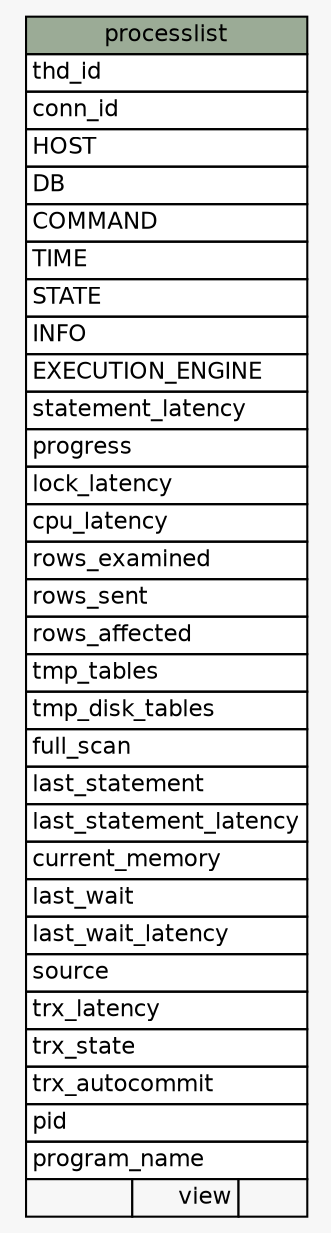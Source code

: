 // dot 7.1.0 on Windows 11 10.0
// SchemaSpy rev 590
digraph "processlist" {
  graph [
    rankdir="RL"
    bgcolor="#f7f7f7"
    nodesep="0.18"
    ranksep="0.46"
    fontname="Helvetica"
    fontsize="11"
  ];
  node [
    fontname="Helvetica"
    fontsize="11"
    shape="plaintext"
  ];
  edge [
    arrowsize="0.8"
  ];
  "processlist" [
    label=<
    <TABLE BORDER="0" CELLBORDER="1" CELLSPACING="0" BGCOLOR="#ffffff">
      <TR><TD COLSPAN="3" BGCOLOR="#9bab96" ALIGN="CENTER">processlist</TD></TR>
      <TR><TD PORT="thd_id" COLSPAN="3" ALIGN="LEFT">thd_id</TD></TR>
      <TR><TD PORT="conn_id" COLSPAN="3" ALIGN="LEFT">conn_id</TD></TR>
      <TR><TD PORT="HOST" COLSPAN="3" ALIGN="LEFT">HOST</TD></TR>
      <TR><TD PORT="DB" COLSPAN="3" ALIGN="LEFT">DB</TD></TR>
      <TR><TD PORT="COMMAND" COLSPAN="3" ALIGN="LEFT">COMMAND</TD></TR>
      <TR><TD PORT="TIME" COLSPAN="3" ALIGN="LEFT">TIME</TD></TR>
      <TR><TD PORT="STATE" COLSPAN="3" ALIGN="LEFT">STATE</TD></TR>
      <TR><TD PORT="INFO" COLSPAN="3" ALIGN="LEFT">INFO</TD></TR>
      <TR><TD PORT="EXECUTION_ENGINE" COLSPAN="3" ALIGN="LEFT">EXECUTION_ENGINE</TD></TR>
      <TR><TD PORT="statement_latency" COLSPAN="3" ALIGN="LEFT">statement_latency</TD></TR>
      <TR><TD PORT="progress" COLSPAN="3" ALIGN="LEFT">progress</TD></TR>
      <TR><TD PORT="lock_latency" COLSPAN="3" ALIGN="LEFT">lock_latency</TD></TR>
      <TR><TD PORT="cpu_latency" COLSPAN="3" ALIGN="LEFT">cpu_latency</TD></TR>
      <TR><TD PORT="rows_examined" COLSPAN="3" ALIGN="LEFT">rows_examined</TD></TR>
      <TR><TD PORT="rows_sent" COLSPAN="3" ALIGN="LEFT">rows_sent</TD></TR>
      <TR><TD PORT="rows_affected" COLSPAN="3" ALIGN="LEFT">rows_affected</TD></TR>
      <TR><TD PORT="tmp_tables" COLSPAN="3" ALIGN="LEFT">tmp_tables</TD></TR>
      <TR><TD PORT="tmp_disk_tables" COLSPAN="3" ALIGN="LEFT">tmp_disk_tables</TD></TR>
      <TR><TD PORT="full_scan" COLSPAN="3" ALIGN="LEFT">full_scan</TD></TR>
      <TR><TD PORT="last_statement" COLSPAN="3" ALIGN="LEFT">last_statement</TD></TR>
      <TR><TD PORT="last_statement_latency" COLSPAN="3" ALIGN="LEFT">last_statement_latency</TD></TR>
      <TR><TD PORT="current_memory" COLSPAN="3" ALIGN="LEFT">current_memory</TD></TR>
      <TR><TD PORT="last_wait" COLSPAN="3" ALIGN="LEFT">last_wait</TD></TR>
      <TR><TD PORT="last_wait_latency" COLSPAN="3" ALIGN="LEFT">last_wait_latency</TD></TR>
      <TR><TD PORT="source" COLSPAN="3" ALIGN="LEFT">source</TD></TR>
      <TR><TD PORT="trx_latency" COLSPAN="3" ALIGN="LEFT">trx_latency</TD></TR>
      <TR><TD PORT="trx_state" COLSPAN="3" ALIGN="LEFT">trx_state</TD></TR>
      <TR><TD PORT="trx_autocommit" COLSPAN="3" ALIGN="LEFT">trx_autocommit</TD></TR>
      <TR><TD PORT="pid" COLSPAN="3" ALIGN="LEFT">pid</TD></TR>
      <TR><TD PORT="program_name" COLSPAN="3" ALIGN="LEFT">program_name</TD></TR>
      <TR><TD ALIGN="LEFT" BGCOLOR="#f7f7f7">  </TD><TD ALIGN="RIGHT" BGCOLOR="#f7f7f7">view</TD><TD ALIGN="RIGHT" BGCOLOR="#f7f7f7">  </TD></TR>
    </TABLE>>
    URL="tables/processlist.html"
    tooltip="processlist"
  ];
}
